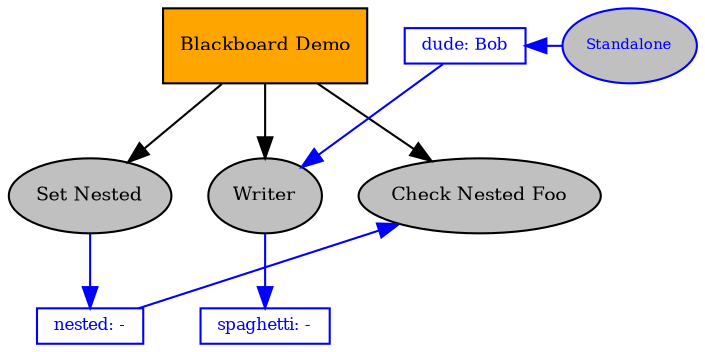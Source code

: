 digraph pastafarianism {
graph [fontname="times-roman"];
node [fontname="times-roman"];
edge [fontname="times-roman"];
"Blackboard Demo" [label="Blackboard Demo", shape=box, style=filled, fillcolor=orange, fontsize=9, fontcolor=black];
"Set Nested" [label="Set Nested", shape=ellipse, style=filled, fillcolor=gray, fontsize=9, fontcolor=black];
"Blackboard Demo" -> "Set Nested";
Writer [label=Writer, shape=ellipse, style=filled, fillcolor=gray, fontsize=9, fontcolor=black];
"Blackboard Demo" -> Writer;
"Check Nested Foo" [label="Check Nested Foo", shape=ellipse, style=filled, fillcolor=gray, fontsize=9, fontcolor=black];
"Blackboard Demo" -> "Check Nested Foo";
subgraph  {
label="children_of_Blackboard Demo";
rank=same;
"Set Nested" [label="Set Nested", shape=ellipse, style=filled, fillcolor=gray, fontsize=9, fontcolor=black];
Writer [label=Writer, shape=ellipse, style=filled, fillcolor=gray, fontsize=9, fontcolor=black];
"Check Nested Foo" [label="Check Nested Foo", shape=ellipse, style=filled, fillcolor=gray, fontsize=9, fontcolor=black];
}

Standalone [label=Standalone, shape=ellipse, style=filled, color=blue, fillcolor=gray, fontsize=7, fontcolor=blue];
dude [label="dude: Bob", shape=box, style=filled, color=blue, fillcolor=white, fontsize=8, fontcolor=blue, width=0, height=0, fixedsize=False];
dude -> Writer  [color=blue, constraint=False];
Standalone -> dude  [color=blue, constraint=False];
nested [label="nested: -", shape=box, style=filled, color=blue, fillcolor=white, fontsize=8, fontcolor=blue, width=0, height=0, fixedsize=False];
nested -> "Check Nested Foo"  [color=blue, constraint=False];
"Set Nested" -> nested  [color=blue, constraint=True];
spaghetti [label="spaghetti: -", shape=box, style=filled, color=blue, fillcolor=white, fontsize=8, fontcolor=blue, width=0, height=0, fixedsize=False];
Writer -> spaghetti  [color=blue, constraint=True];
}
